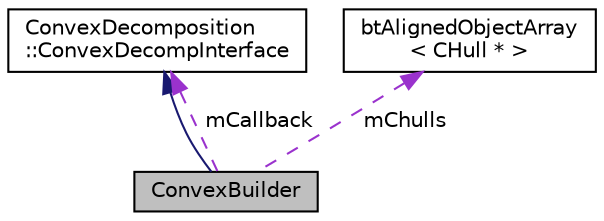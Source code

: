 digraph "ConvexBuilder"
{
  edge [fontname="Helvetica",fontsize="10",labelfontname="Helvetica",labelfontsize="10"];
  node [fontname="Helvetica",fontsize="10",shape=record];
  Node1 [label="ConvexBuilder",height=0.2,width=0.4,color="black", fillcolor="grey75", style="filled", fontcolor="black"];
  Node2 -> Node1 [dir="back",color="midnightblue",fontsize="10",style="solid",fontname="Helvetica"];
  Node2 [label="ConvexDecomposition\l::ConvexDecompInterface",height=0.2,width=0.4,color="black", fillcolor="white", style="filled",URL="$class_convex_decomposition_1_1_convex_decomp_interface.html"];
  Node2 -> Node1 [dir="back",color="darkorchid3",fontsize="10",style="dashed",label=" mCallback" ,fontname="Helvetica"];
  Node3 -> Node1 [dir="back",color="darkorchid3",fontsize="10",style="dashed",label=" mChulls" ,fontname="Helvetica"];
  Node3 [label="btAlignedObjectArray\l\< CHull * \>",height=0.2,width=0.4,color="black", fillcolor="white", style="filled",URL="$classbt_aligned_object_array.html"];
}
